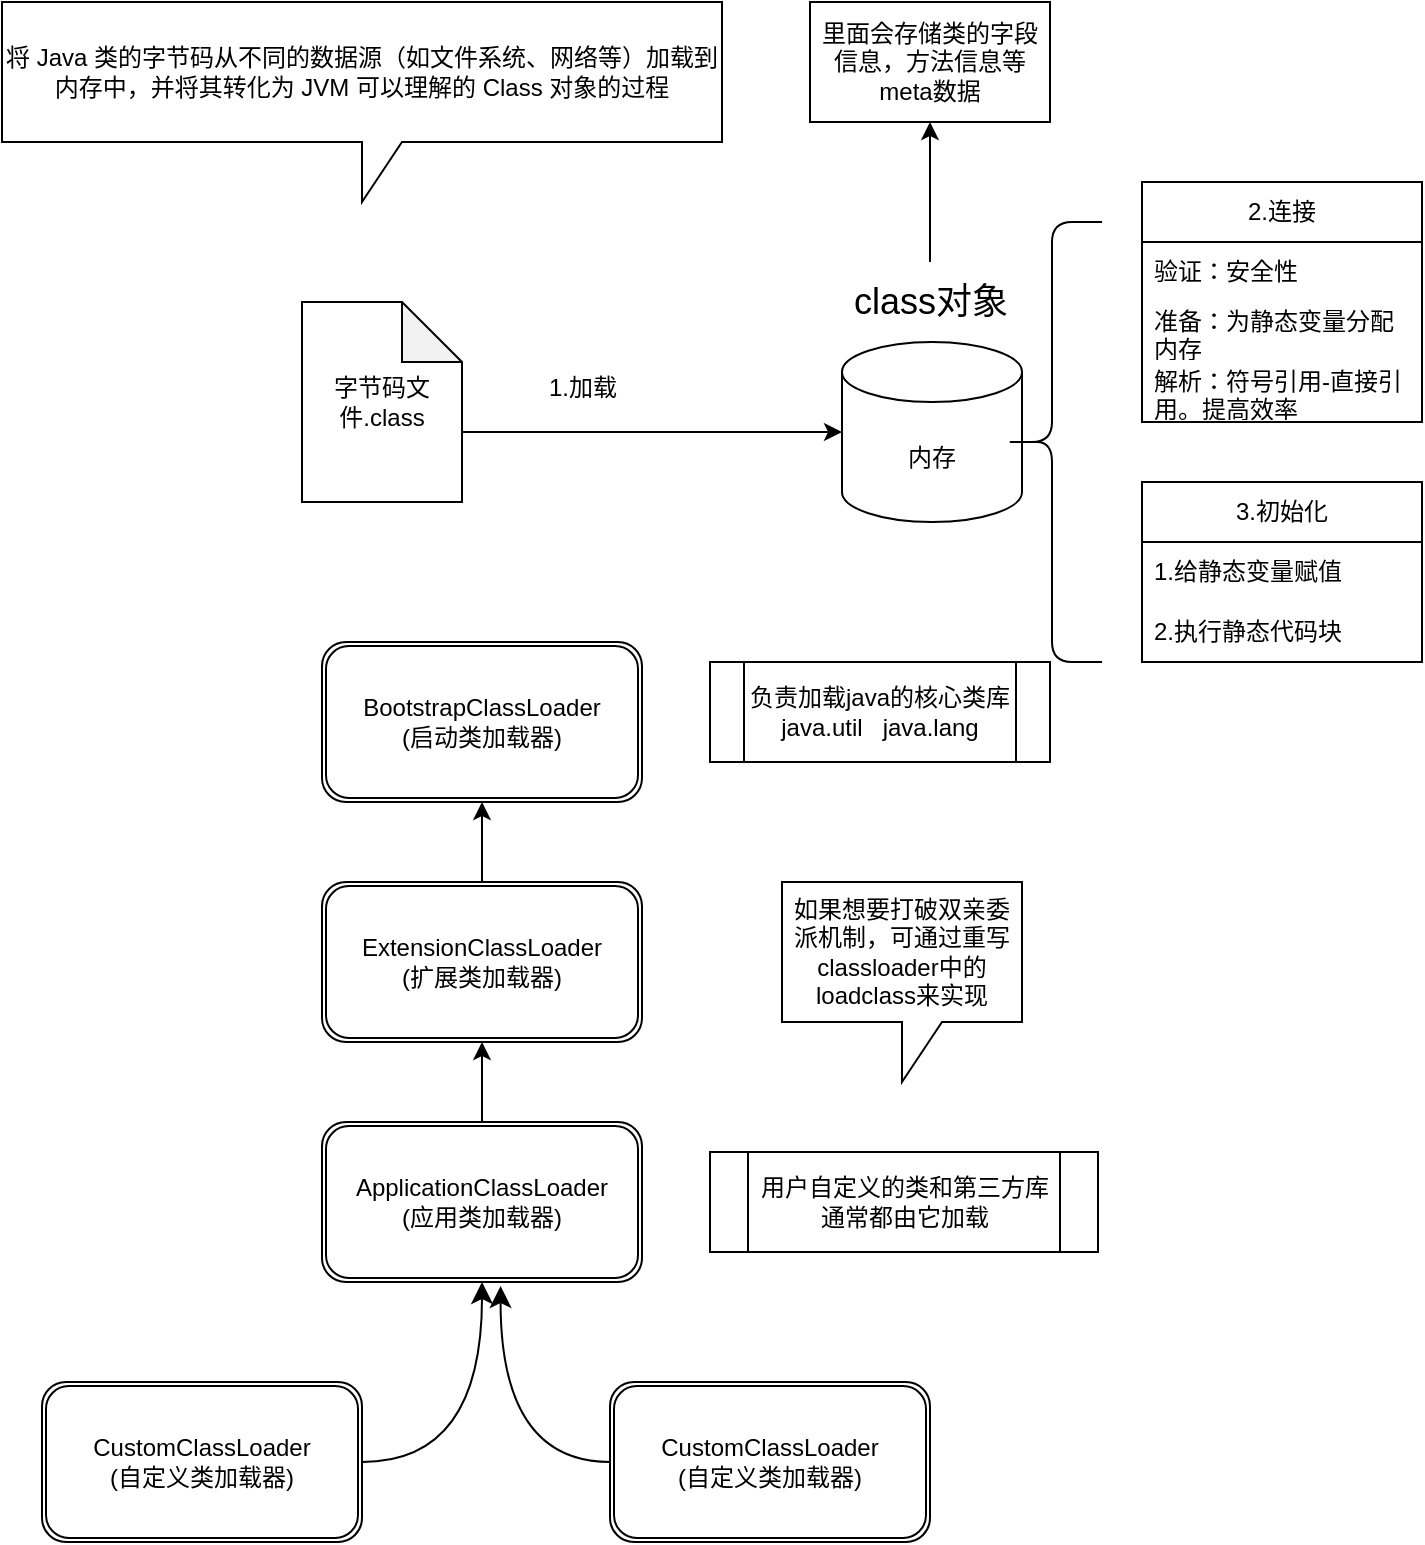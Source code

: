 <mxfile version="24.7.7">
  <diagram name="第 1 页" id="iDECjVCamZeRMCaIRPLC">
    <mxGraphModel dx="1902" dy="451" grid="1" gridSize="10" guides="1" tooltips="1" connect="1" arrows="1" fold="1" page="1" pageScale="1" pageWidth="827" pageHeight="1169" math="0" shadow="0">
      <root>
        <mxCell id="0" />
        <mxCell id="1" parent="0" />
        <mxCell id="KN7Uh_RmuSelA54IPUGQ-1" value="将 Java 类的字节码从不同的数据源（如文件系统、网络等）加载到内存中，并将其转化为 JVM 可以理解的 Class 对象的过程" style="shape=callout;whiteSpace=wrap;html=1;perimeter=calloutPerimeter;" vertex="1" parent="1">
          <mxGeometry x="-50" y="80" width="360" height="100" as="geometry" />
        </mxCell>
        <mxCell id="KN7Uh_RmuSelA54IPUGQ-2" value="字节码文件.class" style="shape=note;whiteSpace=wrap;html=1;backgroundOutline=1;darkOpacity=0.05;" vertex="1" parent="1">
          <mxGeometry x="100" y="230" width="80" height="100" as="geometry" />
        </mxCell>
        <mxCell id="KN7Uh_RmuSelA54IPUGQ-4" value="内存" style="shape=cylinder3;whiteSpace=wrap;html=1;boundedLbl=1;backgroundOutline=1;size=15;" vertex="1" parent="1">
          <mxGeometry x="370" y="250" width="90" height="90" as="geometry" />
        </mxCell>
        <mxCell id="KN7Uh_RmuSelA54IPUGQ-5" value="" style="endArrow=classic;html=1;rounded=0;exitX=0;exitY=0;exitDx=80;exitDy=65;exitPerimeter=0;" edge="1" parent="1" source="KN7Uh_RmuSelA54IPUGQ-2" target="KN7Uh_RmuSelA54IPUGQ-4">
          <mxGeometry width="50" height="50" relative="1" as="geometry">
            <mxPoint x="280" y="430" as="sourcePoint" />
            <mxPoint x="330" y="380" as="targetPoint" />
          </mxGeometry>
        </mxCell>
        <mxCell id="KN7Uh_RmuSelA54IPUGQ-6" value="" style="shape=curlyBracket;whiteSpace=wrap;html=1;rounded=1;labelPosition=left;verticalLabelPosition=middle;align=right;verticalAlign=middle;" vertex="1" parent="1">
          <mxGeometry x="450" y="190" width="50" height="220" as="geometry" />
        </mxCell>
        <mxCell id="KN7Uh_RmuSelA54IPUGQ-20" value="" style="edgeStyle=orthogonalEdgeStyle;rounded=0;orthogonalLoop=1;jettySize=auto;html=1;" edge="1" parent="1" source="KN7Uh_RmuSelA54IPUGQ-7" target="KN7Uh_RmuSelA54IPUGQ-19">
          <mxGeometry relative="1" as="geometry" />
        </mxCell>
        <mxCell id="KN7Uh_RmuSelA54IPUGQ-7" value="&lt;font style=&quot;font-size: 18px;&quot;&gt;class对象&lt;/font&gt;" style="text;html=1;align=center;verticalAlign=middle;resizable=0;points=[];autosize=1;strokeColor=none;fillColor=none;" vertex="1" parent="1">
          <mxGeometry x="364" y="210" width="100" height="40" as="geometry" />
        </mxCell>
        <mxCell id="KN7Uh_RmuSelA54IPUGQ-9" value="2.连接" style="swimlane;fontStyle=0;childLayout=stackLayout;horizontal=1;startSize=30;horizontalStack=0;resizeParent=1;resizeParentMax=0;resizeLast=0;collapsible=1;marginBottom=0;whiteSpace=wrap;html=1;" vertex="1" parent="1">
          <mxGeometry x="520" y="170" width="140" height="120" as="geometry" />
        </mxCell>
        <mxCell id="KN7Uh_RmuSelA54IPUGQ-10" value="验证：安全性" style="text;strokeColor=none;fillColor=none;align=left;verticalAlign=middle;spacingLeft=4;spacingRight=4;overflow=hidden;points=[[0,0.5],[1,0.5]];portConstraint=eastwest;rotatable=0;whiteSpace=wrap;html=1;" vertex="1" parent="KN7Uh_RmuSelA54IPUGQ-9">
          <mxGeometry y="30" width="140" height="30" as="geometry" />
        </mxCell>
        <mxCell id="KN7Uh_RmuSelA54IPUGQ-11" value="准备：为静态变量分配内存" style="text;strokeColor=none;fillColor=none;align=left;verticalAlign=middle;spacingLeft=4;spacingRight=4;overflow=hidden;points=[[0,0.5],[1,0.5]];portConstraint=eastwest;rotatable=0;whiteSpace=wrap;html=1;" vertex="1" parent="KN7Uh_RmuSelA54IPUGQ-9">
          <mxGeometry y="60" width="140" height="30" as="geometry" />
        </mxCell>
        <mxCell id="KN7Uh_RmuSelA54IPUGQ-12" value="解析：符号引用-直接引用。提高效率" style="text;strokeColor=none;fillColor=none;align=left;verticalAlign=middle;spacingLeft=4;spacingRight=4;overflow=hidden;points=[[0,0.5],[1,0.5]];portConstraint=eastwest;rotatable=0;whiteSpace=wrap;html=1;" vertex="1" parent="KN7Uh_RmuSelA54IPUGQ-9">
          <mxGeometry y="90" width="140" height="30" as="geometry" />
        </mxCell>
        <mxCell id="KN7Uh_RmuSelA54IPUGQ-14" value="3.初始化" style="swimlane;fontStyle=0;childLayout=stackLayout;horizontal=1;startSize=30;horizontalStack=0;resizeParent=1;resizeParentMax=0;resizeLast=0;collapsible=1;marginBottom=0;whiteSpace=wrap;html=1;" vertex="1" parent="1">
          <mxGeometry x="520" y="320" width="140" height="90" as="geometry" />
        </mxCell>
        <mxCell id="KN7Uh_RmuSelA54IPUGQ-15" value="1.给静态变量赋值" style="text;strokeColor=none;fillColor=none;align=left;verticalAlign=middle;spacingLeft=4;spacingRight=4;overflow=hidden;points=[[0,0.5],[1,0.5]];portConstraint=eastwest;rotatable=0;whiteSpace=wrap;html=1;" vertex="1" parent="KN7Uh_RmuSelA54IPUGQ-14">
          <mxGeometry y="30" width="140" height="30" as="geometry" />
        </mxCell>
        <mxCell id="KN7Uh_RmuSelA54IPUGQ-16" value="2.执行静态代码块" style="text;strokeColor=none;fillColor=none;align=left;verticalAlign=middle;spacingLeft=4;spacingRight=4;overflow=hidden;points=[[0,0.5],[1,0.5]];portConstraint=eastwest;rotatable=0;whiteSpace=wrap;html=1;" vertex="1" parent="KN7Uh_RmuSelA54IPUGQ-14">
          <mxGeometry y="60" width="140" height="30" as="geometry" />
        </mxCell>
        <mxCell id="KN7Uh_RmuSelA54IPUGQ-19" value="里面会存储类的字段信息，方法信息等meta数据" style="whiteSpace=wrap;html=1;" vertex="1" parent="1">
          <mxGeometry x="354" y="80" width="120" height="60" as="geometry" />
        </mxCell>
        <mxCell id="KN7Uh_RmuSelA54IPUGQ-21" value="1.加载" style="text;html=1;align=center;verticalAlign=middle;resizable=0;points=[];autosize=1;strokeColor=none;fillColor=none;" vertex="1" parent="1">
          <mxGeometry x="210" y="258" width="60" height="30" as="geometry" />
        </mxCell>
        <mxCell id="KN7Uh_RmuSelA54IPUGQ-23" value="BootstrapClassLoader&lt;div&gt;(启动类加载器)&lt;/div&gt;" style="shape=ext;double=1;rounded=1;whiteSpace=wrap;html=1;" vertex="1" parent="1">
          <mxGeometry x="110" y="400" width="160" height="80" as="geometry" />
        </mxCell>
        <mxCell id="KN7Uh_RmuSelA54IPUGQ-24" value="ExtensionClassLoader&lt;div&gt;(扩展类加载器)&lt;/div&gt;" style="shape=ext;double=1;rounded=1;whiteSpace=wrap;html=1;" vertex="1" parent="1">
          <mxGeometry x="110" y="520" width="160" height="80" as="geometry" />
        </mxCell>
        <mxCell id="KN7Uh_RmuSelA54IPUGQ-25" value="ApplicationClassLoader&lt;div&gt;(应用类加载器)&lt;/div&gt;" style="shape=ext;double=1;rounded=1;whiteSpace=wrap;html=1;" vertex="1" parent="1">
          <mxGeometry x="110" y="640" width="160" height="80" as="geometry" />
        </mxCell>
        <mxCell id="KN7Uh_RmuSelA54IPUGQ-27" value="CustomClassLoader&lt;div&gt;(自定义类加载器)&lt;/div&gt;" style="shape=ext;double=1;rounded=1;whiteSpace=wrap;html=1;" vertex="1" parent="1">
          <mxGeometry x="-30" y="770" width="160" height="80" as="geometry" />
        </mxCell>
        <mxCell id="KN7Uh_RmuSelA54IPUGQ-28" value="CustomClassLoader&lt;div&gt;(自定义类加载器)&lt;/div&gt;" style="shape=ext;double=1;rounded=1;whiteSpace=wrap;html=1;" vertex="1" parent="1">
          <mxGeometry x="254" y="770" width="160" height="80" as="geometry" />
        </mxCell>
        <mxCell id="KN7Uh_RmuSelA54IPUGQ-30" value="" style="edgeStyle=segmentEdgeStyle;endArrow=classic;html=1;curved=1;rounded=0;endSize=8;startSize=8;exitX=1;exitY=0.5;exitDx=0;exitDy=0;entryX=0.5;entryY=1;entryDx=0;entryDy=0;" edge="1" parent="1" source="KN7Uh_RmuSelA54IPUGQ-27" target="KN7Uh_RmuSelA54IPUGQ-25">
          <mxGeometry width="50" height="50" relative="1" as="geometry">
            <mxPoint x="150" y="810" as="sourcePoint" />
            <mxPoint x="200" y="760" as="targetPoint" />
          </mxGeometry>
        </mxCell>
        <mxCell id="KN7Uh_RmuSelA54IPUGQ-31" value="" style="edgeStyle=segmentEdgeStyle;endArrow=classic;html=1;curved=1;rounded=0;endSize=8;startSize=8;exitX=0;exitY=0.5;exitDx=0;exitDy=0;entryX=0.558;entryY=1.025;entryDx=0;entryDy=0;entryPerimeter=0;" edge="1" parent="1" source="KN7Uh_RmuSelA54IPUGQ-28" target="KN7Uh_RmuSelA54IPUGQ-25">
          <mxGeometry width="50" height="50" relative="1" as="geometry">
            <mxPoint x="140" y="820" as="sourcePoint" />
            <mxPoint x="200" y="730" as="targetPoint" />
          </mxGeometry>
        </mxCell>
        <mxCell id="KN7Uh_RmuSelA54IPUGQ-32" value="" style="endArrow=classic;html=1;rounded=0;exitX=0.5;exitY=0;exitDx=0;exitDy=0;entryX=0.5;entryY=1;entryDx=0;entryDy=0;" edge="1" parent="1" source="KN7Uh_RmuSelA54IPUGQ-25" target="KN7Uh_RmuSelA54IPUGQ-24">
          <mxGeometry width="50" height="50" relative="1" as="geometry">
            <mxPoint x="310" y="630" as="sourcePoint" />
            <mxPoint x="360" y="580" as="targetPoint" />
          </mxGeometry>
        </mxCell>
        <mxCell id="KN7Uh_RmuSelA54IPUGQ-33" value="" style="endArrow=classic;html=1;rounded=0;entryX=0.5;entryY=1;entryDx=0;entryDy=0;exitX=0.5;exitY=0;exitDx=0;exitDy=0;" edge="1" parent="1" source="KN7Uh_RmuSelA54IPUGQ-24" target="KN7Uh_RmuSelA54IPUGQ-23">
          <mxGeometry width="50" height="50" relative="1" as="geometry">
            <mxPoint x="190" y="520" as="sourcePoint" />
            <mxPoint x="220" y="480" as="targetPoint" />
          </mxGeometry>
        </mxCell>
        <mxCell id="KN7Uh_RmuSelA54IPUGQ-34" value="负责加载java的核心类库&lt;br&gt;java.util&amp;nbsp; &amp;nbsp;java.lang" style="shape=process;whiteSpace=wrap;html=1;backgroundOutline=1;" vertex="1" parent="1">
          <mxGeometry x="304" y="410" width="170" height="50" as="geometry" />
        </mxCell>
        <mxCell id="KN7Uh_RmuSelA54IPUGQ-35" value="用户自定义的类和第三方库通常都由它加载" style="shape=process;whiteSpace=wrap;html=1;backgroundOutline=1;" vertex="1" parent="1">
          <mxGeometry x="304" y="655" width="194" height="50" as="geometry" />
        </mxCell>
        <mxCell id="KN7Uh_RmuSelA54IPUGQ-36" value="如果想要打破双亲委派机制，可通过重写classloader中的loadclass来实现" style="shape=callout;whiteSpace=wrap;html=1;perimeter=calloutPerimeter;" vertex="1" parent="1">
          <mxGeometry x="340" y="520" width="120" height="100" as="geometry" />
        </mxCell>
      </root>
    </mxGraphModel>
  </diagram>
</mxfile>
